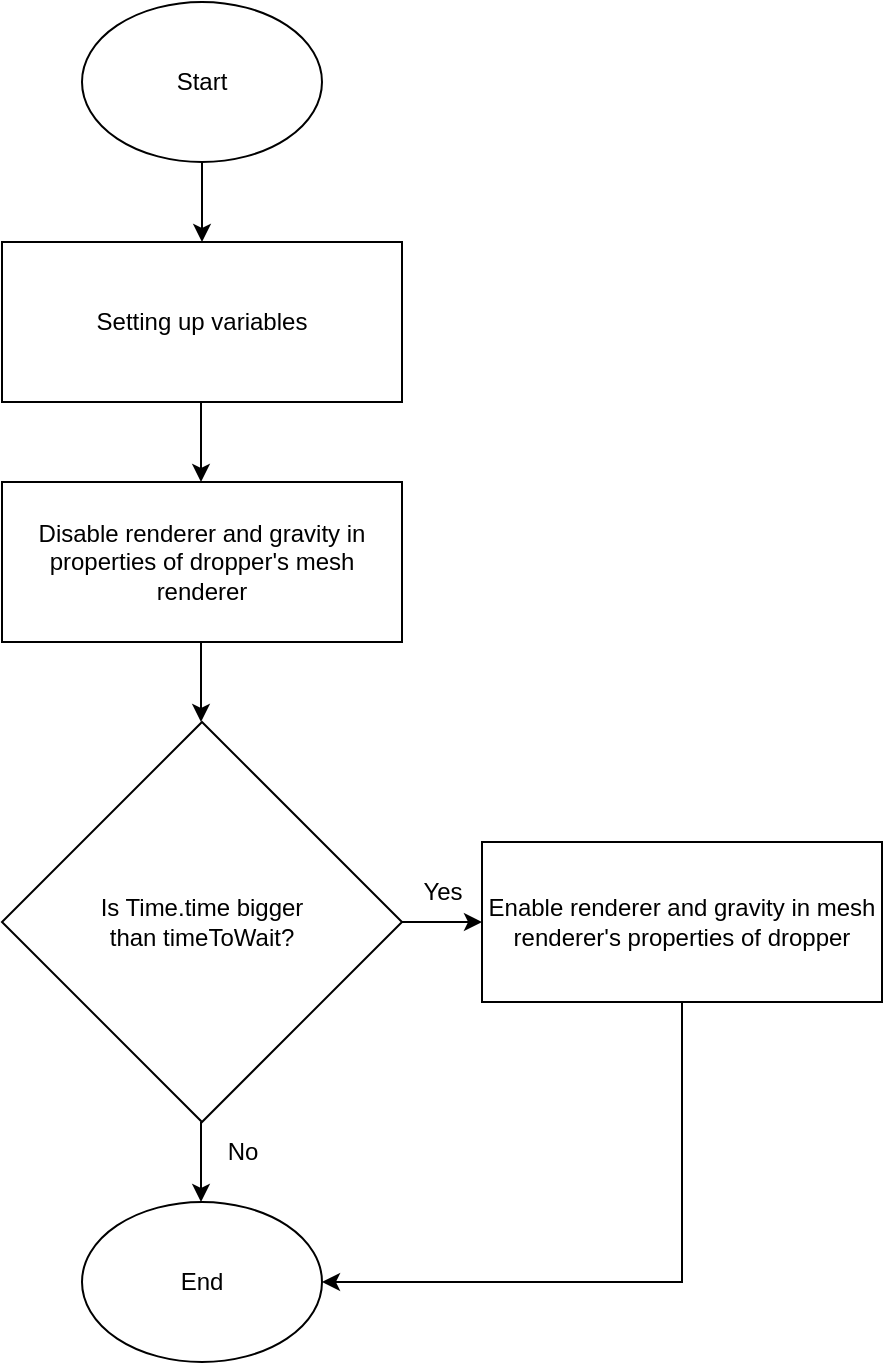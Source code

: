<mxfile version="26.1.1">
  <diagram name="Σελίδα-1" id="0D6IMyVLQ33zUUWAWJzL">
    <mxGraphModel dx="1434" dy="746" grid="1" gridSize="10" guides="1" tooltips="1" connect="1" arrows="1" fold="1" page="1" pageScale="1" pageWidth="827" pageHeight="1169" math="0" shadow="0">
      <root>
        <mxCell id="0" />
        <mxCell id="1" parent="0" />
        <mxCell id="zms5g--WtPOScK9b-NzK-1" value="Start" style="ellipse;whiteSpace=wrap;html=1;" parent="1" vertex="1">
          <mxGeometry x="240" y="80" width="120" height="80" as="geometry" />
        </mxCell>
        <mxCell id="zms5g--WtPOScK9b-NzK-2" value="" style="endArrow=classic;html=1;rounded=0;exitX=0.5;exitY=1;exitDx=0;exitDy=0;entryX=0.5;entryY=0;entryDx=0;entryDy=0;" parent="1" source="zms5g--WtPOScK9b-NzK-1" edge="1">
          <mxGeometry width="50" height="50" relative="1" as="geometry">
            <mxPoint x="470" y="410" as="sourcePoint" />
            <mxPoint x="300" y="200" as="targetPoint" />
          </mxGeometry>
        </mxCell>
        <mxCell id="zms5g--WtPOScK9b-NzK-3" value="" style="endArrow=classic;html=1;rounded=0;" parent="1" edge="1">
          <mxGeometry width="50" height="50" relative="1" as="geometry">
            <mxPoint x="400" y="540" as="sourcePoint" />
            <mxPoint x="440" y="540" as="targetPoint" />
          </mxGeometry>
        </mxCell>
        <mxCell id="zms5g--WtPOScK9b-NzK-4" value="Yes" style="text;html=1;align=center;verticalAlign=middle;resizable=0;points=[];autosize=1;strokeColor=none;fillColor=none;" parent="1" vertex="1">
          <mxGeometry x="400" y="510" width="40" height="30" as="geometry" />
        </mxCell>
        <mxCell id="zms5g--WtPOScK9b-NzK-5" value="" style="endArrow=classic;html=1;rounded=0;exitX=0.5;exitY=1;exitDx=0;exitDy=0;entryX=0.5;entryY=0;entryDx=0;entryDy=0;" parent="1" edge="1">
          <mxGeometry width="50" height="50" relative="1" as="geometry">
            <mxPoint x="299.5" y="640" as="sourcePoint" />
            <mxPoint x="299.5" y="680" as="targetPoint" />
          </mxGeometry>
        </mxCell>
        <mxCell id="zms5g--WtPOScK9b-NzK-6" value="No" style="text;html=1;align=center;verticalAlign=middle;resizable=0;points=[];autosize=1;strokeColor=none;fillColor=none;" parent="1" vertex="1">
          <mxGeometry x="300" y="640" width="40" height="30" as="geometry" />
        </mxCell>
        <mxCell id="zms5g--WtPOScK9b-NzK-7" value="End" style="ellipse;whiteSpace=wrap;html=1;" parent="1" vertex="1">
          <mxGeometry x="240" y="680" width="120" height="80" as="geometry" />
        </mxCell>
        <mxCell id="zms5g--WtPOScK9b-NzK-8" value="Enable renderer and gravity&amp;nbsp;&lt;span style=&quot;color: light-dark(rgb(0, 0, 0), rgb(255, 255, 255)); background-color: transparent;&quot;&gt;in mesh renderer&#39;s properties of dropper&lt;/span&gt;" style="rounded=0;whiteSpace=wrap;html=1;" parent="1" vertex="1">
          <mxGeometry x="440" y="500" width="200" height="80" as="geometry" />
        </mxCell>
        <mxCell id="zms5g--WtPOScK9b-NzK-9" value="" style="endArrow=classic;html=1;rounded=0;exitX=0.5;exitY=1;exitDx=0;exitDy=0;entryX=1;entryY=0.5;entryDx=0;entryDy=0;" parent="1" source="zms5g--WtPOScK9b-NzK-8" target="zms5g--WtPOScK9b-NzK-7" edge="1">
          <mxGeometry width="50" height="50" relative="1" as="geometry">
            <mxPoint x="379.5" y="790" as="sourcePoint" />
            <mxPoint x="380" y="870" as="targetPoint" />
            <Array as="points">
              <mxPoint x="540" y="720" />
            </Array>
          </mxGeometry>
        </mxCell>
        <mxCell id="zms5g--WtPOScK9b-NzK-10" value="&lt;div&gt;&lt;div&gt;Is Time.time bigger&lt;/div&gt;&lt;div&gt;than timeToWait?&lt;/div&gt;&lt;/div&gt;" style="rhombus;whiteSpace=wrap;html=1;" parent="1" vertex="1">
          <mxGeometry x="200" y="440" width="200" height="200" as="geometry" />
        </mxCell>
        <mxCell id="zms5g--WtPOScK9b-NzK-11" value="Setting up variables" style="rounded=0;whiteSpace=wrap;html=1;" parent="1" vertex="1">
          <mxGeometry x="200" y="200" width="200" height="80" as="geometry" />
        </mxCell>
        <mxCell id="zms5g--WtPOScK9b-NzK-12" value="" style="endArrow=classic;html=1;rounded=0;exitX=0.5;exitY=1;exitDx=0;exitDy=0;entryX=0.5;entryY=0;entryDx=0;entryDy=0;" parent="1" edge="1">
          <mxGeometry width="50" height="50" relative="1" as="geometry">
            <mxPoint x="299.5" y="280" as="sourcePoint" />
            <mxPoint x="299.5" y="320" as="targetPoint" />
          </mxGeometry>
        </mxCell>
        <mxCell id="zms5g--WtPOScK9b-NzK-13" value="" style="endArrow=classic;html=1;rounded=0;exitX=0.5;exitY=1;exitDx=0;exitDy=0;entryX=0.5;entryY=0;entryDx=0;entryDy=0;" parent="1" edge="1">
          <mxGeometry width="50" height="50" relative="1" as="geometry">
            <mxPoint x="299.5" y="400" as="sourcePoint" />
            <mxPoint x="299.5" y="440" as="targetPoint" />
          </mxGeometry>
        </mxCell>
        <mxCell id="zms5g--WtPOScK9b-NzK-14" value="Disable renderer and gravity in properties of dropper&#39;s mesh renderer" style="rounded=0;whiteSpace=wrap;html=1;" parent="1" vertex="1">
          <mxGeometry x="200" y="320" width="200" height="80" as="geometry" />
        </mxCell>
      </root>
    </mxGraphModel>
  </diagram>
</mxfile>
